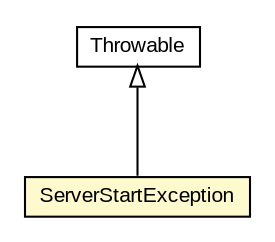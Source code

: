 #!/usr/local/bin/dot
#
# Class diagram 
# Generated by UMLGraph version R5_6-24-gf6e263 (http://www.umlgraph.org/)
#

digraph G {
	edge [fontname="arial",fontsize=10,labelfontname="arial",labelfontsize=10];
	node [fontname="arial",fontsize=10,shape=plaintext];
	nodesep=0.25;
	ranksep=0.5;
	// com.google.code.play2.provider.play25.run.ServerStartException
	c518 [label=<<table title="com.google.code.play2.provider.play25.run.ServerStartException" border="0" cellborder="1" cellspacing="0" cellpadding="2" port="p" bgcolor="lemonChiffon" href="./ServerStartException.html">
		<tr><td><table border="0" cellspacing="0" cellpadding="1">
<tr><td align="center" balign="center"> ServerStartException </td></tr>
		</table></td></tr>
		</table>>, URL="./ServerStartException.html", fontname="arial", fontcolor="black", fontsize=10.0];
	//com.google.code.play2.provider.play25.run.ServerStartException extends java.lang.Throwable
	c527:p -> c518:p [dir=back,arrowtail=empty];
	// java.lang.Throwable
	c527 [label=<<table title="java.lang.Throwable" border="0" cellborder="1" cellspacing="0" cellpadding="2" port="p" href="http://java.sun.com/j2se/1.4.2/docs/api/java/lang/Throwable.html">
		<tr><td><table border="0" cellspacing="0" cellpadding="1">
<tr><td align="center" balign="center"> Throwable </td></tr>
		</table></td></tr>
		</table>>, URL="http://java.sun.com/j2se/1.4.2/docs/api/java/lang/Throwable.html", fontname="arial", fontcolor="black", fontsize=10.0];
}

